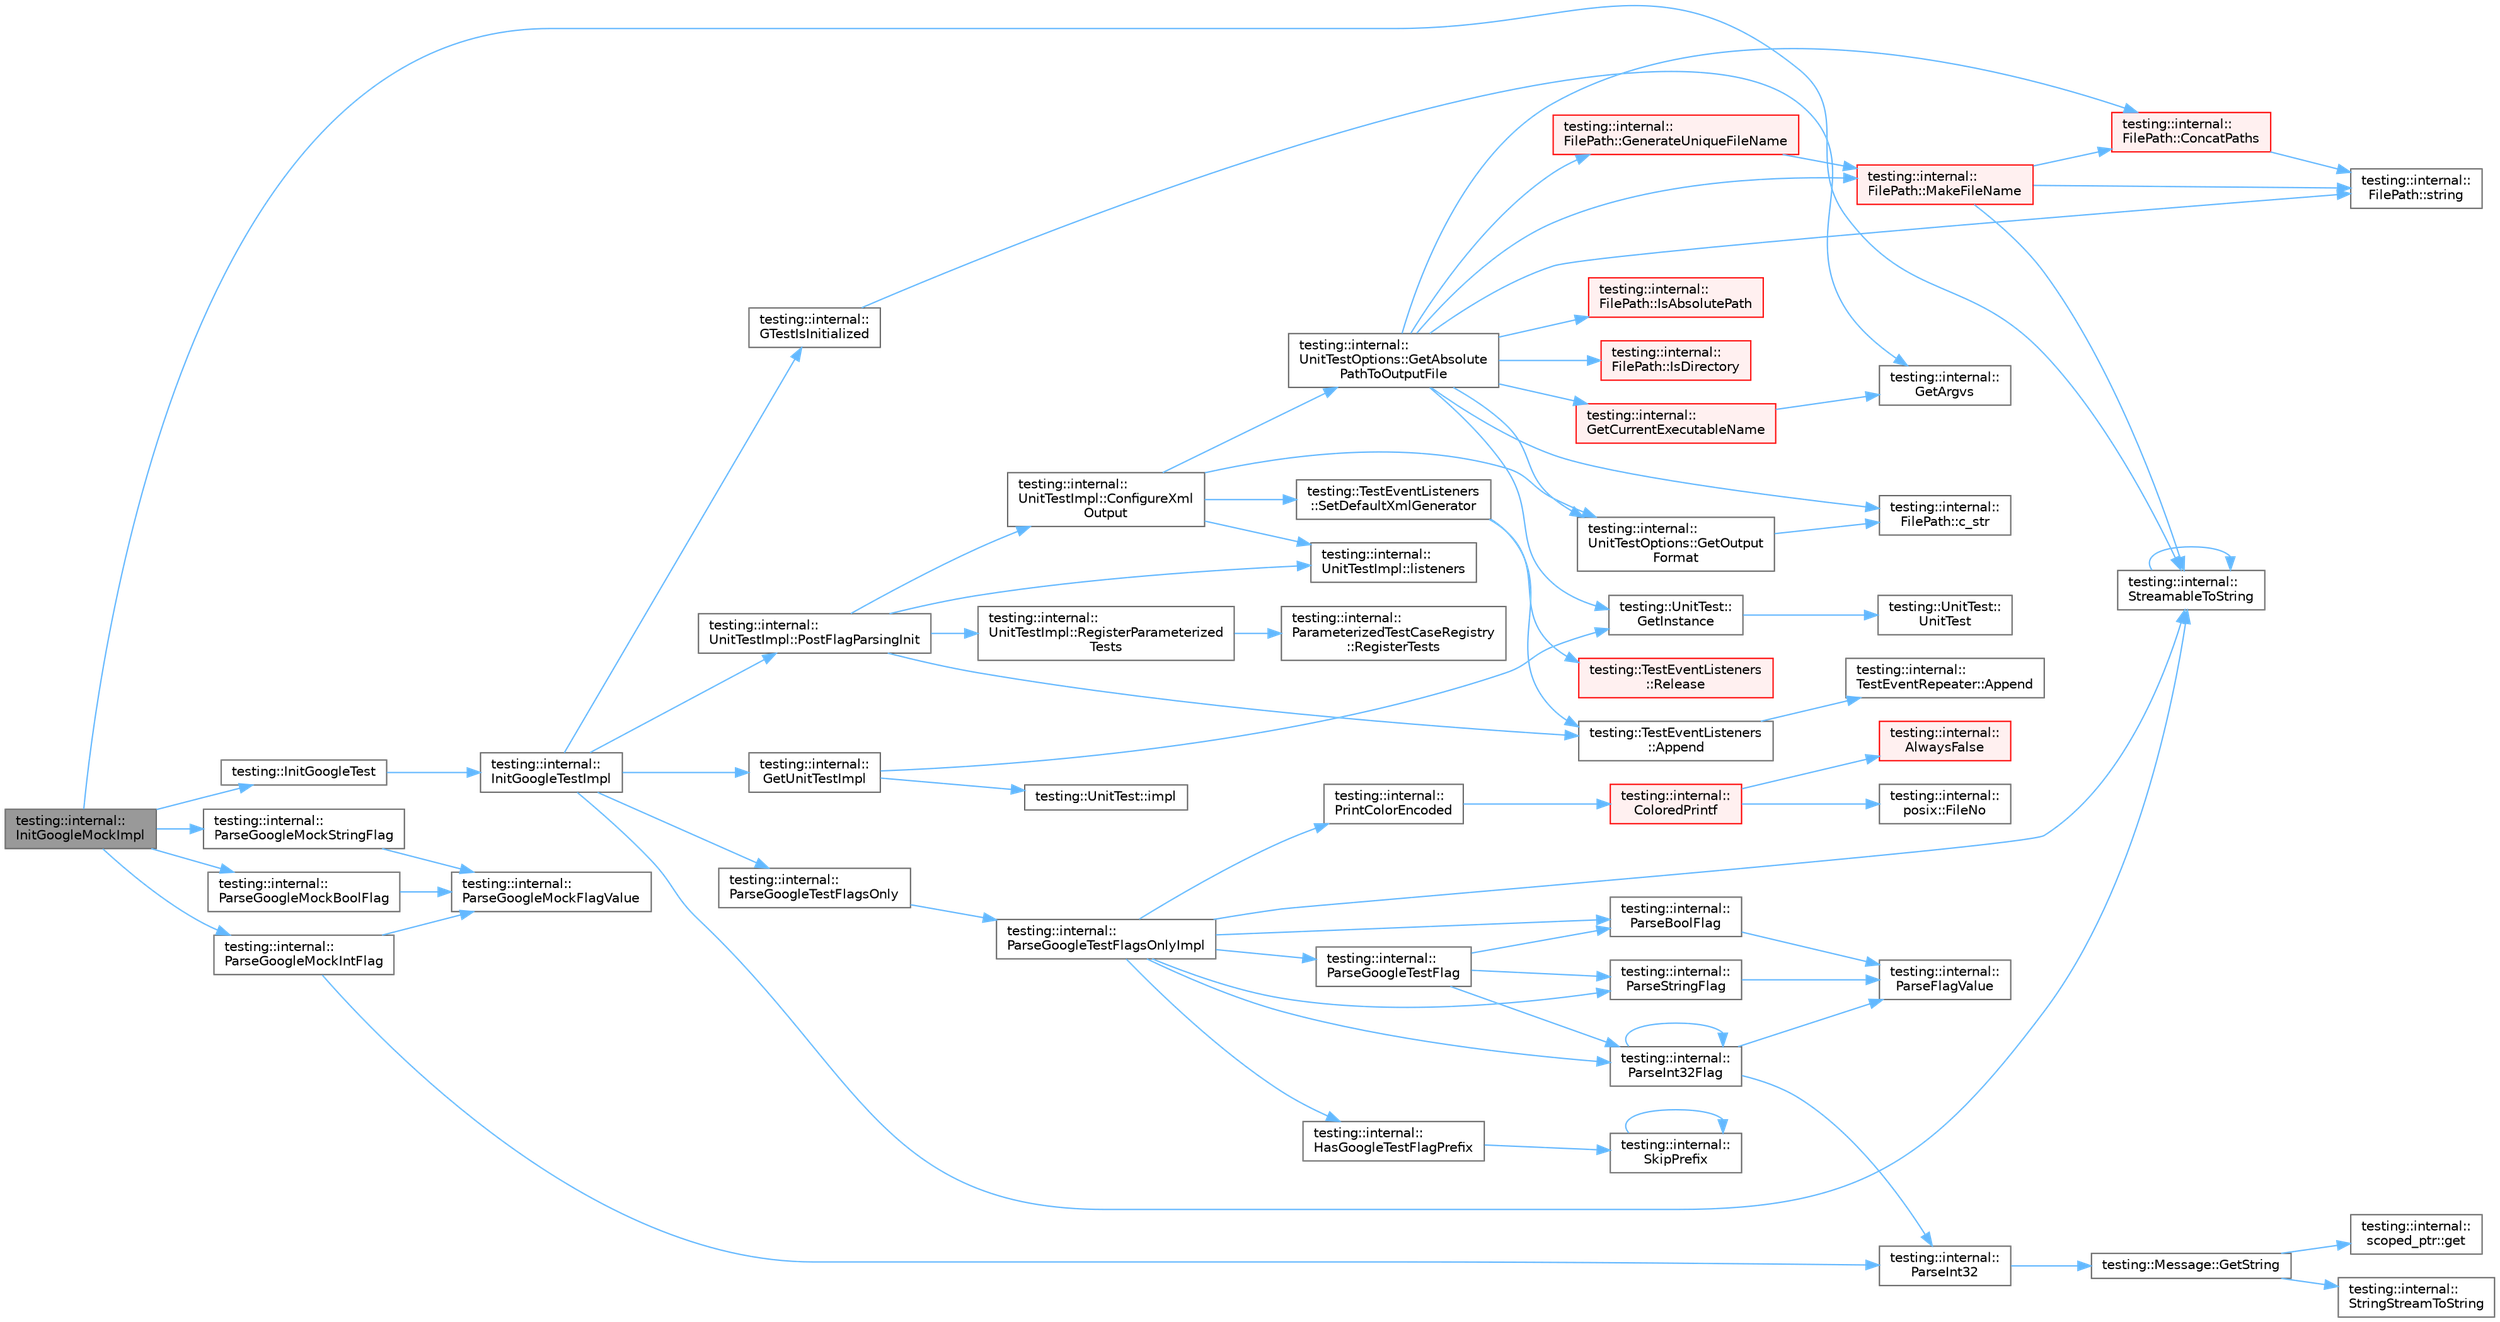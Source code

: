 digraph "testing::internal::InitGoogleMockImpl"
{
 // LATEX_PDF_SIZE
  bgcolor="transparent";
  edge [fontname=Helvetica,fontsize=10,labelfontname=Helvetica,labelfontsize=10];
  node [fontname=Helvetica,fontsize=10,shape=box,height=0.2,width=0.4];
  rankdir="LR";
  Node1 [id="Node000001",label="testing::internal::\lInitGoogleMockImpl",height=0.2,width=0.4,color="gray40", fillcolor="grey60", style="filled", fontcolor="black",tooltip=" "];
  Node1 -> Node2 [id="edge1_Node000001_Node000002",color="steelblue1",style="solid",tooltip=" "];
  Node2 [id="Node000002",label="testing::InitGoogleTest",height=0.2,width=0.4,color="grey40", fillcolor="white", style="filled",URL="$namespacetesting.html#afd726ae08c9bd16dc52f78c822d9946b",tooltip=" "];
  Node2 -> Node3 [id="edge2_Node000002_Node000003",color="steelblue1",style="solid",tooltip=" "];
  Node3 [id="Node000003",label="testing::internal::\lInitGoogleTestImpl",height=0.2,width=0.4,color="grey40", fillcolor="white", style="filled",URL="$namespacetesting_1_1internal.html#ac3c6fa93391768aa91c6238b31aaeeb5",tooltip=" "];
  Node3 -> Node4 [id="edge3_Node000003_Node000004",color="steelblue1",style="solid",tooltip=" "];
  Node4 [id="Node000004",label="testing::internal::\lGetUnitTestImpl",height=0.2,width=0.4,color="grey40", fillcolor="white", style="filled",URL="$namespacetesting_1_1internal.html#a9bd0caf5d16512de38b39599c13ee634",tooltip=" "];
  Node4 -> Node5 [id="edge4_Node000004_Node000005",color="steelblue1",style="solid",tooltip=" "];
  Node5 [id="Node000005",label="testing::UnitTest::\lGetInstance",height=0.2,width=0.4,color="grey40", fillcolor="white", style="filled",URL="$classtesting_1_1_unit_test.html#a24192400b70b3b946746954e9574fb8e",tooltip=" "];
  Node5 -> Node6 [id="edge5_Node000005_Node000006",color="steelblue1",style="solid",tooltip=" "];
  Node6 [id="Node000006",label="testing::UnitTest::\lUnitTest",height=0.2,width=0.4,color="grey40", fillcolor="white", style="filled",URL="$classtesting_1_1_unit_test.html#a5e646d37f980429c310af696c8775f5c",tooltip=" "];
  Node4 -> Node7 [id="edge6_Node000004_Node000007",color="steelblue1",style="solid",tooltip=" "];
  Node7 [id="Node000007",label="testing::UnitTest::impl",height=0.2,width=0.4,color="grey40", fillcolor="white", style="filled",URL="$classtesting_1_1_unit_test.html#a0faaad5908ed6222ce30c46022a17780",tooltip=" "];
  Node3 -> Node8 [id="edge7_Node000003_Node000008",color="steelblue1",style="solid",tooltip=" "];
  Node8 [id="Node000008",label="testing::internal::\lGTestIsInitialized",height=0.2,width=0.4,color="grey40", fillcolor="white", style="filled",URL="$namespacetesting_1_1internal.html#a91e707e0d371fae0224ffd37f0d042af",tooltip=" "];
  Node8 -> Node9 [id="edge8_Node000008_Node000009",color="steelblue1",style="solid",tooltip=" "];
  Node9 [id="Node000009",label="testing::internal::\lGetArgvs",height=0.2,width=0.4,color="grey40", fillcolor="white", style="filled",URL="$namespacetesting_1_1internal.html#a9608256c67f889006be44912e57e3d4f",tooltip=" "];
  Node3 -> Node10 [id="edge9_Node000003_Node000010",color="steelblue1",style="solid",tooltip=" "];
  Node10 [id="Node000010",label="testing::internal::\lParseGoogleTestFlagsOnly",height=0.2,width=0.4,color="grey40", fillcolor="white", style="filled",URL="$namespacetesting_1_1internal.html#a472880afbcc592a41e3d623e2dec8412",tooltip=" "];
  Node10 -> Node11 [id="edge10_Node000010_Node000011",color="steelblue1",style="solid",tooltip=" "];
  Node11 [id="Node000011",label="testing::internal::\lParseGoogleTestFlagsOnlyImpl",height=0.2,width=0.4,color="grey40", fillcolor="white", style="filled",URL="$namespacetesting_1_1internal.html#ae4c46ce8c3d016848fff52cc5133f2ac",tooltip=" "];
  Node11 -> Node12 [id="edge11_Node000011_Node000012",color="steelblue1",style="solid",tooltip=" "];
  Node12 [id="Node000012",label="testing::internal::\lHasGoogleTestFlagPrefix",height=0.2,width=0.4,color="grey40", fillcolor="white", style="filled",URL="$namespacetesting_1_1internal.html#a6fff795269f50673e358438721710d6f",tooltip=" "];
  Node12 -> Node13 [id="edge12_Node000012_Node000013",color="steelblue1",style="solid",tooltip=" "];
  Node13 [id="Node000013",label="testing::internal::\lSkipPrefix",height=0.2,width=0.4,color="grey40", fillcolor="white", style="filled",URL="$namespacetesting_1_1internal.html#a244d9a3765727306b597b8992ab84036",tooltip=" "];
  Node13 -> Node13 [id="edge13_Node000013_Node000013",color="steelblue1",style="solid",tooltip=" "];
  Node11 -> Node14 [id="edge14_Node000011_Node000014",color="steelblue1",style="solid",tooltip=" "];
  Node14 [id="Node000014",label="testing::internal::\lParseBoolFlag",height=0.2,width=0.4,color="grey40", fillcolor="white", style="filled",URL="$namespacetesting_1_1internal.html#ac76619e6bb184bb1df258b08bc77cb6b",tooltip=" "];
  Node14 -> Node15 [id="edge15_Node000014_Node000015",color="steelblue1",style="solid",tooltip=" "];
  Node15 [id="Node000015",label="testing::internal::\lParseFlagValue",height=0.2,width=0.4,color="grey40", fillcolor="white", style="filled",URL="$namespacetesting_1_1internal.html#a22e8b393ca1e4cbb3277a93d59ba581d",tooltip=" "];
  Node11 -> Node16 [id="edge16_Node000011_Node000016",color="steelblue1",style="solid",tooltip=" "];
  Node16 [id="Node000016",label="testing::internal::\lParseGoogleTestFlag",height=0.2,width=0.4,color="grey40", fillcolor="white", style="filled",URL="$namespacetesting_1_1internal.html#a2f8556fdd6cfeb81e799a8ae2fcc3566",tooltip=" "];
  Node16 -> Node14 [id="edge17_Node000016_Node000014",color="steelblue1",style="solid",tooltip=" "];
  Node16 -> Node17 [id="edge18_Node000016_Node000017",color="steelblue1",style="solid",tooltip=" "];
  Node17 [id="Node000017",label="testing::internal::\lParseInt32Flag",height=0.2,width=0.4,color="grey40", fillcolor="white", style="filled",URL="$namespacetesting_1_1internal.html#ae3449e173767750b613114ceac6d916a",tooltip=" "];
  Node17 -> Node15 [id="edge19_Node000017_Node000015",color="steelblue1",style="solid",tooltip=" "];
  Node17 -> Node18 [id="edge20_Node000017_Node000018",color="steelblue1",style="solid",tooltip=" "];
  Node18 [id="Node000018",label="testing::internal::\lParseInt32",height=0.2,width=0.4,color="grey40", fillcolor="white", style="filled",URL="$namespacetesting_1_1internal.html#ac06fc81336a3d80755f4020d34321766",tooltip=" "];
  Node18 -> Node19 [id="edge21_Node000018_Node000019",color="steelblue1",style="solid",tooltip=" "];
  Node19 [id="Node000019",label="testing::Message::GetString",height=0.2,width=0.4,color="grey40", fillcolor="white", style="filled",URL="$classtesting_1_1_message.html#a2cdc4df62bdcc9df37651a1cf527704e",tooltip=" "];
  Node19 -> Node20 [id="edge22_Node000019_Node000020",color="steelblue1",style="solid",tooltip=" "];
  Node20 [id="Node000020",label="testing::internal::\lscoped_ptr::get",height=0.2,width=0.4,color="grey40", fillcolor="white", style="filled",URL="$classtesting_1_1internal_1_1scoped__ptr.html#a5a78280b6a59ff4b63aae444efc61e3f",tooltip=" "];
  Node19 -> Node21 [id="edge23_Node000019_Node000021",color="steelblue1",style="solid",tooltip=" "];
  Node21 [id="Node000021",label="testing::internal::\lStringStreamToString",height=0.2,width=0.4,color="grey40", fillcolor="white", style="filled",URL="$namespacetesting_1_1internal.html#ac0a2b7f69fc829d80a39e925b6417e39",tooltip=" "];
  Node17 -> Node17 [id="edge24_Node000017_Node000017",color="steelblue1",style="solid",tooltip=" "];
  Node16 -> Node22 [id="edge25_Node000016_Node000022",color="steelblue1",style="solid",tooltip=" "];
  Node22 [id="Node000022",label="testing::internal::\lParseStringFlag",height=0.2,width=0.4,color="grey40", fillcolor="white", style="filled",URL="$namespacetesting_1_1internal.html#a3bb3b2eefe90e1e70b4787c51fa376b5",tooltip=" "];
  Node22 -> Node15 [id="edge26_Node000022_Node000015",color="steelblue1",style="solid",tooltip=" "];
  Node11 -> Node17 [id="edge27_Node000011_Node000017",color="steelblue1",style="solid",tooltip=" "];
  Node11 -> Node22 [id="edge28_Node000011_Node000022",color="steelblue1",style="solid",tooltip=" "];
  Node11 -> Node23 [id="edge29_Node000011_Node000023",color="steelblue1",style="solid",tooltip=" "];
  Node23 [id="Node000023",label="testing::internal::\lPrintColorEncoded",height=0.2,width=0.4,color="grey40", fillcolor="white", style="filled",URL="$namespacetesting_1_1internal.html#a7d8c446a29c7e22d7d4dde8f530bb57e",tooltip=" "];
  Node23 -> Node24 [id="edge30_Node000023_Node000024",color="steelblue1",style="solid",tooltip=" "];
  Node24 [id="Node000024",label="testing::internal::\lColoredPrintf",height=0.2,width=0.4,color="red", fillcolor="#FFF0F0", style="filled",URL="$namespacetesting_1_1internal.html#a1d9493ff218e622051c53094eb54bcd6",tooltip=" "];
  Node24 -> Node25 [id="edge31_Node000024_Node000025",color="steelblue1",style="solid",tooltip=" "];
  Node25 [id="Node000025",label="testing::internal::\lAlwaysFalse",height=0.2,width=0.4,color="red", fillcolor="#FFF0F0", style="filled",URL="$namespacetesting_1_1internal.html#a4b24c851ab13569b1b15b3d259b60d2e",tooltip=" "];
  Node24 -> Node28 [id="edge32_Node000024_Node000028",color="steelblue1",style="solid",tooltip=" "];
  Node28 [id="Node000028",label="testing::internal::\lposix::FileNo",height=0.2,width=0.4,color="grey40", fillcolor="white", style="filled",URL="$namespacetesting_1_1internal_1_1posix.html#a3117b067e1f942a2031e666953120ccc",tooltip=" "];
  Node11 -> Node36 [id="edge33_Node000011_Node000036",color="steelblue1",style="solid",tooltip=" "];
  Node36 [id="Node000036",label="testing::internal::\lStreamableToString",height=0.2,width=0.4,color="grey40", fillcolor="white", style="filled",URL="$namespacetesting_1_1internal.html#aad4beed95d0846e6ffc5da0978ef3bb9",tooltip=" "];
  Node36 -> Node36 [id="edge34_Node000036_Node000036",color="steelblue1",style="solid",tooltip=" "];
  Node3 -> Node37 [id="edge35_Node000003_Node000037",color="steelblue1",style="solid",tooltip=" "];
  Node37 [id="Node000037",label="testing::internal::\lUnitTestImpl::PostFlagParsingInit",height=0.2,width=0.4,color="grey40", fillcolor="white", style="filled",URL="$classtesting_1_1internal_1_1_unit_test_impl.html#a772894193104b1b2516f16e6ff813168",tooltip=" "];
  Node37 -> Node38 [id="edge36_Node000037_Node000038",color="steelblue1",style="solid",tooltip=" "];
  Node38 [id="Node000038",label="testing::TestEventListeners\l::Append",height=0.2,width=0.4,color="grey40", fillcolor="white", style="filled",URL="$classtesting_1_1_test_event_listeners.html#a1207dce74d64c1c39ffa6105560536a0",tooltip=" "];
  Node38 -> Node39 [id="edge37_Node000038_Node000039",color="steelblue1",style="solid",tooltip=" "];
  Node39 [id="Node000039",label="testing::internal::\lTestEventRepeater::Append",height=0.2,width=0.4,color="grey40", fillcolor="white", style="filled",URL="$classtesting_1_1internal_1_1_test_event_repeater.html#ad154ce021881721a5c46994316b14cb1",tooltip=" "];
  Node37 -> Node40 [id="edge38_Node000037_Node000040",color="steelblue1",style="solid",tooltip=" "];
  Node40 [id="Node000040",label="testing::internal::\lUnitTestImpl::ConfigureXml\lOutput",height=0.2,width=0.4,color="grey40", fillcolor="white", style="filled",URL="$classtesting_1_1internal_1_1_unit_test_impl.html#a21cd7b2928de03a55b5252f29dd5ae6d",tooltip=" "];
  Node40 -> Node41 [id="edge39_Node000040_Node000041",color="steelblue1",style="solid",tooltip=" "];
  Node41 [id="Node000041",label="testing::internal::\lUnitTestOptions::GetAbsolute\lPathToOutputFile",height=0.2,width=0.4,color="grey40", fillcolor="white", style="filled",URL="$classtesting_1_1internal_1_1_unit_test_options.html#a993fb30ad66104158c8c0ac508daca3f",tooltip=" "];
  Node41 -> Node42 [id="edge40_Node000041_Node000042",color="steelblue1",style="solid",tooltip=" "];
  Node42 [id="Node000042",label="testing::internal::\lFilePath::c_str",height=0.2,width=0.4,color="grey40", fillcolor="white", style="filled",URL="$classtesting_1_1internal_1_1_file_path.html#a60a30c518a0298affcc262f5904cf308",tooltip=" "];
  Node41 -> Node43 [id="edge41_Node000041_Node000043",color="steelblue1",style="solid",tooltip=" "];
  Node43 [id="Node000043",label="testing::internal::\lFilePath::ConcatPaths",height=0.2,width=0.4,color="red", fillcolor="#FFF0F0", style="filled",URL="$classtesting_1_1internal_1_1_file_path.html#ac9d57987f60ac43f0c57b89e333e531e",tooltip=" "];
  Node43 -> Node49 [id="edge42_Node000043_Node000049",color="steelblue1",style="solid",tooltip=" "];
  Node49 [id="Node000049",label="testing::internal::\lFilePath::string",height=0.2,width=0.4,color="grey40", fillcolor="white", style="filled",URL="$classtesting_1_1internal_1_1_file_path.html#a44649e2fb65454648a9494a89a970d85",tooltip=" "];
  Node41 -> Node50 [id="edge43_Node000041_Node000050",color="steelblue1",style="solid",tooltip=" "];
  Node50 [id="Node000050",label="testing::internal::\lFilePath::GenerateUniqueFileName",height=0.2,width=0.4,color="red", fillcolor="#FFF0F0", style="filled",URL="$classtesting_1_1internal_1_1_file_path.html#a2280a77adb394cf80bb5f73fc292e8c8",tooltip=" "];
  Node50 -> Node53 [id="edge44_Node000050_Node000053",color="steelblue1",style="solid",tooltip=" "];
  Node53 [id="Node000053",label="testing::internal::\lFilePath::MakeFileName",height=0.2,width=0.4,color="red", fillcolor="#FFF0F0", style="filled",URL="$classtesting_1_1internal_1_1_file_path.html#aa8c102da670261eb4fa8e2f2481df139",tooltip=" "];
  Node53 -> Node43 [id="edge45_Node000053_Node000043",color="steelblue1",style="solid",tooltip=" "];
  Node53 -> Node36 [id="edge46_Node000053_Node000036",color="steelblue1",style="solid",tooltip=" "];
  Node53 -> Node49 [id="edge47_Node000053_Node000049",color="steelblue1",style="solid",tooltip=" "];
  Node41 -> Node55 [id="edge48_Node000041_Node000055",color="steelblue1",style="solid",tooltip=" "];
  Node55 [id="Node000055",label="testing::internal::\lGetCurrentExecutableName",height=0.2,width=0.4,color="red", fillcolor="#FFF0F0", style="filled",URL="$namespacetesting_1_1internal.html#a7a2bbf069f75bc99873976ad6fc356ad",tooltip=" "];
  Node55 -> Node9 [id="edge49_Node000055_Node000009",color="steelblue1",style="solid",tooltip=" "];
  Node41 -> Node5 [id="edge50_Node000041_Node000005",color="steelblue1",style="solid",tooltip=" "];
  Node41 -> Node58 [id="edge51_Node000041_Node000058",color="steelblue1",style="solid",tooltip=" "];
  Node58 [id="Node000058",label="testing::internal::\lUnitTestOptions::GetOutput\lFormat",height=0.2,width=0.4,color="grey40", fillcolor="white", style="filled",URL="$classtesting_1_1internal_1_1_unit_test_options.html#ae7413a21296d885c6924650b51ac4f6d",tooltip=" "];
  Node58 -> Node42 [id="edge52_Node000058_Node000042",color="steelblue1",style="solid",tooltip=" "];
  Node41 -> Node59 [id="edge53_Node000041_Node000059",color="steelblue1",style="solid",tooltip=" "];
  Node59 [id="Node000059",label="testing::internal::\lFilePath::IsAbsolutePath",height=0.2,width=0.4,color="red", fillcolor="#FFF0F0", style="filled",URL="$classtesting_1_1internal_1_1_file_path.html#ae17e5581e7996021e598851fe947df9c",tooltip=" "];
  Node41 -> Node47 [id="edge54_Node000041_Node000047",color="steelblue1",style="solid",tooltip=" "];
  Node47 [id="Node000047",label="testing::internal::\lFilePath::IsDirectory",height=0.2,width=0.4,color="red", fillcolor="#FFF0F0", style="filled",URL="$classtesting_1_1internal_1_1_file_path.html#a73fc042ad65e85bbecb956eb4603a6f2",tooltip=" "];
  Node41 -> Node53 [id="edge55_Node000041_Node000053",color="steelblue1",style="solid",tooltip=" "];
  Node41 -> Node49 [id="edge56_Node000041_Node000049",color="steelblue1",style="solid",tooltip=" "];
  Node40 -> Node58 [id="edge57_Node000040_Node000058",color="steelblue1",style="solid",tooltip=" "];
  Node40 -> Node60 [id="edge58_Node000040_Node000060",color="steelblue1",style="solid",tooltip=" "];
  Node60 [id="Node000060",label="testing::internal::\lUnitTestImpl::listeners",height=0.2,width=0.4,color="grey40", fillcolor="white", style="filled",URL="$classtesting_1_1internal_1_1_unit_test_impl.html#a22544d28679e9d1e2eaa3735607c8b63",tooltip=" "];
  Node40 -> Node61 [id="edge59_Node000040_Node000061",color="steelblue1",style="solid",tooltip=" "];
  Node61 [id="Node000061",label="testing::TestEventListeners\l::SetDefaultXmlGenerator",height=0.2,width=0.4,color="grey40", fillcolor="white", style="filled",URL="$classtesting_1_1_test_event_listeners.html#a36dbac47563ef8bb78cb467d11f5b4d9",tooltip=" "];
  Node61 -> Node38 [id="edge60_Node000061_Node000038",color="steelblue1",style="solid",tooltip=" "];
  Node61 -> Node62 [id="edge61_Node000061_Node000062",color="steelblue1",style="solid",tooltip=" "];
  Node62 [id="Node000062",label="testing::TestEventListeners\l::Release",height=0.2,width=0.4,color="red", fillcolor="#FFF0F0", style="filled",URL="$classtesting_1_1_test_event_listeners.html#a038c9fa1975f84d6f3d25b52bc7bccdd",tooltip=" "];
  Node37 -> Node60 [id="edge62_Node000037_Node000060",color="steelblue1",style="solid",tooltip=" "];
  Node37 -> Node64 [id="edge63_Node000037_Node000064",color="steelblue1",style="solid",tooltip=" "];
  Node64 [id="Node000064",label="testing::internal::\lUnitTestImpl::RegisterParameterized\lTests",height=0.2,width=0.4,color="grey40", fillcolor="white", style="filled",URL="$classtesting_1_1internal_1_1_unit_test_impl.html#af84d2515f1a272a8783f00a3e8c0aff8",tooltip=" "];
  Node64 -> Node65 [id="edge64_Node000064_Node000065",color="steelblue1",style="solid",tooltip=" "];
  Node65 [id="Node000065",label="testing::internal::\lParameterizedTestCaseRegistry\l::RegisterTests",height=0.2,width=0.4,color="grey40", fillcolor="white", style="filled",URL="$classtesting_1_1internal_1_1_parameterized_test_case_registry.html#ad5b63c8fe94f3d51d039a76c001c9223",tooltip=" "];
  Node3 -> Node36 [id="edge65_Node000003_Node000036",color="steelblue1",style="solid",tooltip=" "];
  Node1 -> Node66 [id="edge66_Node000001_Node000066",color="steelblue1",style="solid",tooltip=" "];
  Node66 [id="Node000066",label="testing::internal::\lParseGoogleMockBoolFlag",height=0.2,width=0.4,color="grey40", fillcolor="white", style="filled",URL="$namespacetesting_1_1internal.html#a137bff8177d6158f59ab4ce603577293",tooltip=" "];
  Node66 -> Node67 [id="edge67_Node000066_Node000067",color="steelblue1",style="solid",tooltip=" "];
  Node67 [id="Node000067",label="testing::internal::\lParseGoogleMockFlagValue",height=0.2,width=0.4,color="grey40", fillcolor="white", style="filled",URL="$namespacetesting_1_1internal.html#aa8dca282330b09f2c8beac8c1b0dacb4",tooltip=" "];
  Node1 -> Node68 [id="edge68_Node000001_Node000068",color="steelblue1",style="solid",tooltip=" "];
  Node68 [id="Node000068",label="testing::internal::\lParseGoogleMockIntFlag",height=0.2,width=0.4,color="grey40", fillcolor="white", style="filled",URL="$namespacetesting_1_1internal.html#a5d201d5b16143a31fa16dc23b5d4af80",tooltip=" "];
  Node68 -> Node67 [id="edge69_Node000068_Node000067",color="steelblue1",style="solid",tooltip=" "];
  Node68 -> Node18 [id="edge70_Node000068_Node000018",color="steelblue1",style="solid",tooltip=" "];
  Node1 -> Node69 [id="edge71_Node000001_Node000069",color="steelblue1",style="solid",tooltip=" "];
  Node69 [id="Node000069",label="testing::internal::\lParseGoogleMockStringFlag",height=0.2,width=0.4,color="grey40", fillcolor="white", style="filled",URL="$namespacetesting_1_1internal.html#afb359266feb817d9943854b76574817d",tooltip=" "];
  Node69 -> Node67 [id="edge72_Node000069_Node000067",color="steelblue1",style="solid",tooltip=" "];
  Node1 -> Node36 [id="edge73_Node000001_Node000036",color="steelblue1",style="solid",tooltip=" "];
}
